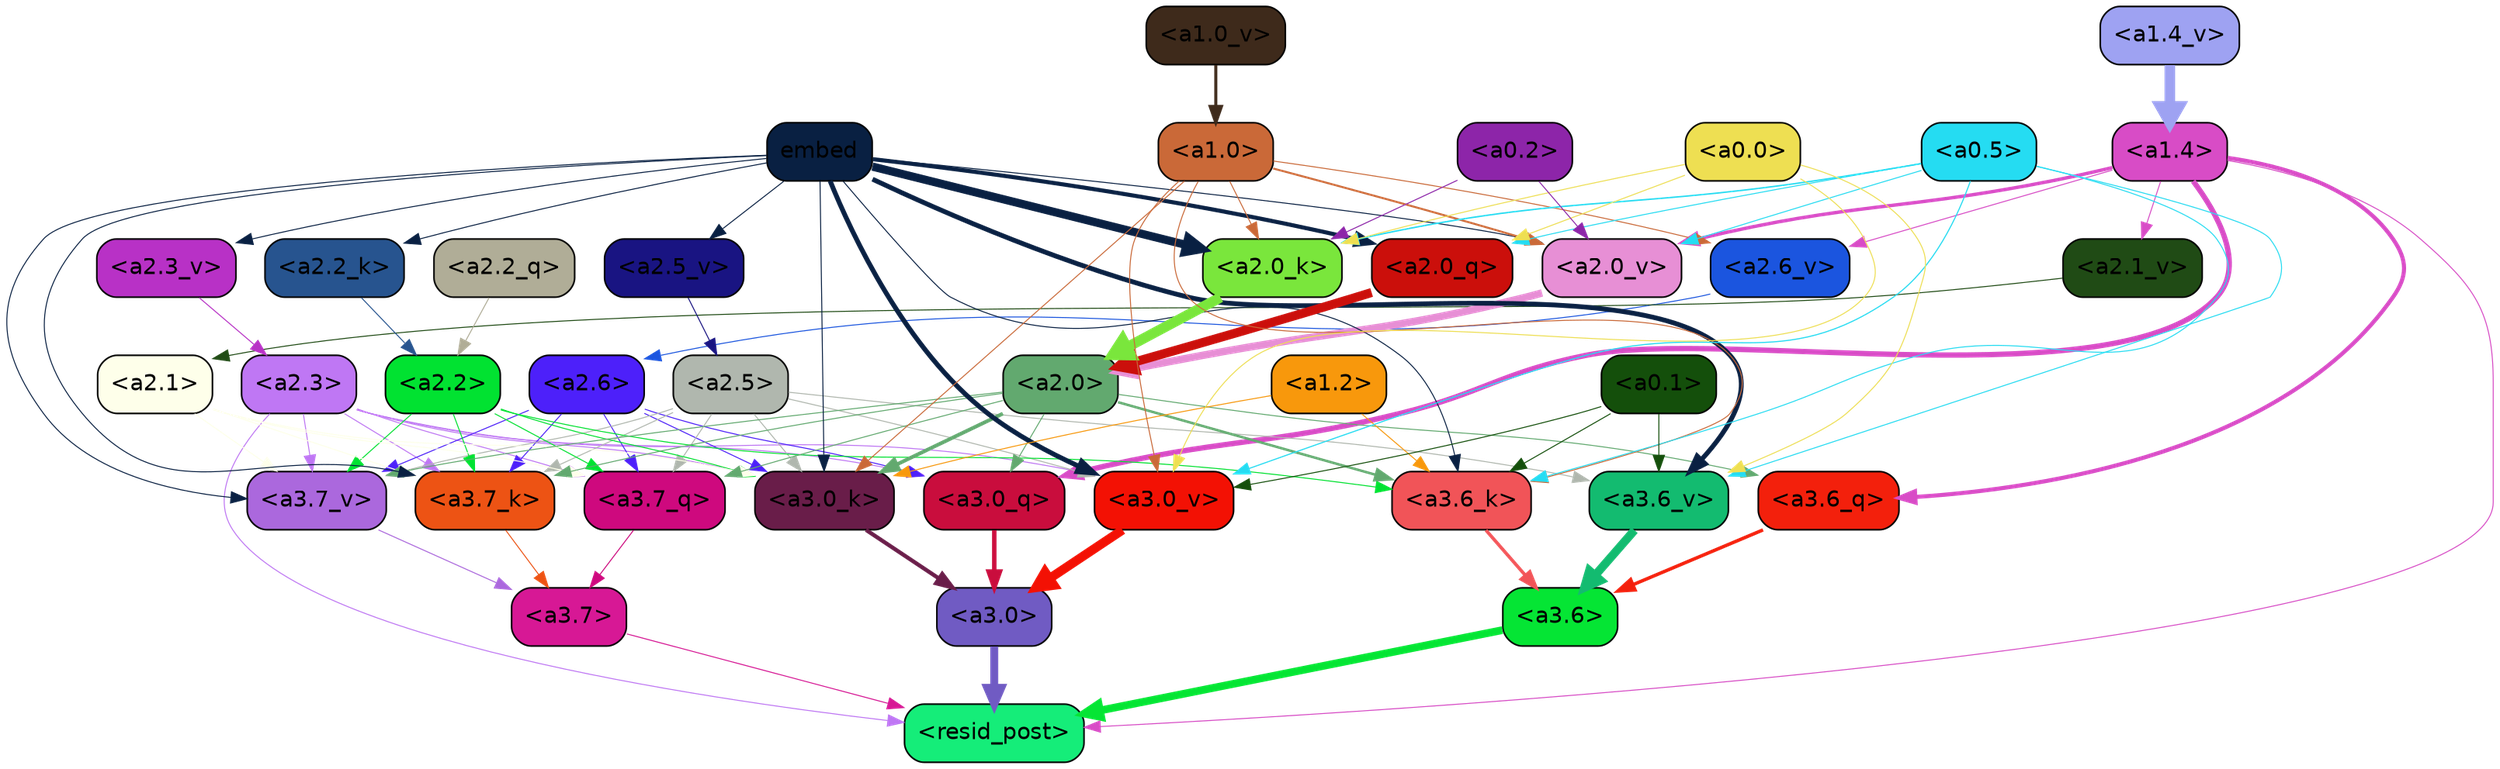strict digraph "" {
	graph [bgcolor=transparent,
		layout=dot,
		overlap=false,
		splines=true
	];
	"<a3.7>"	[color=black,
		fillcolor="#d71895",
		fontname=Helvetica,
		shape=box,
		style="filled, rounded"];
	"<resid_post>"	[color=black,
		fillcolor="#15ed79",
		fontname=Helvetica,
		shape=box,
		style="filled, rounded"];
	"<a3.7>" -> "<resid_post>"	[color="#d71895",
		penwidth=0.6];
	"<a3.6>"	[color=black,
		fillcolor="#05e534",
		fontname=Helvetica,
		shape=box,
		style="filled, rounded"];
	"<a3.6>" -> "<resid_post>"	[color="#05e534",
		penwidth=4.753257989883423];
	"<a3.0>"	[color=black,
		fillcolor="#705bc3",
		fontname=Helvetica,
		shape=box,
		style="filled, rounded"];
	"<a3.0>" -> "<resid_post>"	[color="#705bc3",
		penwidth=4.90053927898407];
	"<a2.3>"	[color=black,
		fillcolor="#bf77f4",
		fontname=Helvetica,
		shape=box,
		style="filled, rounded"];
	"<a2.3>" -> "<resid_post>"	[color="#bf77f4",
		penwidth=0.6];
	"<a3.7_q>"	[color=black,
		fillcolor="#ce097e",
		fontname=Helvetica,
		shape=box,
		style="filled, rounded"];
	"<a2.3>" -> "<a3.7_q>"	[color="#bf77f4",
		penwidth=0.6];
	"<a3.0_q>"	[color=black,
		fillcolor="#c90d3d",
		fontname=Helvetica,
		shape=box,
		style="filled, rounded"];
	"<a2.3>" -> "<a3.0_q>"	[color="#bf77f4",
		penwidth=0.6];
	"<a3.7_k>"	[color=black,
		fillcolor="#ed5314",
		fontname=Helvetica,
		shape=box,
		style="filled, rounded"];
	"<a2.3>" -> "<a3.7_k>"	[color="#bf77f4",
		penwidth=0.6];
	"<a3.0_k>"	[color=black,
		fillcolor="#691d49",
		fontname=Helvetica,
		shape=box,
		style="filled, rounded"];
	"<a2.3>" -> "<a3.0_k>"	[color="#bf77f4",
		penwidth=0.6];
	"<a3.7_v>"	[color=black,
		fillcolor="#ab68dd",
		fontname=Helvetica,
		shape=box,
		style="filled, rounded"];
	"<a2.3>" -> "<a3.7_v>"	[color="#bf77f4",
		penwidth=0.6];
	"<a3.0_v>"	[color=black,
		fillcolor="#f31104",
		fontname=Helvetica,
		shape=box,
		style="filled, rounded"];
	"<a2.3>" -> "<a3.0_v>"	[color="#bf77f4",
		penwidth=0.6];
	"<a1.4>"	[color=black,
		fillcolor="#d84cc6",
		fontname=Helvetica,
		shape=box,
		style="filled, rounded"];
	"<a1.4>" -> "<resid_post>"	[color="#d84cc6",
		penwidth=0.6];
	"<a3.6_q>"	[color=black,
		fillcolor="#f3200c",
		fontname=Helvetica,
		shape=box,
		style="filled, rounded"];
	"<a1.4>" -> "<a3.6_q>"	[color="#d84cc6",
		penwidth=2.5149343013763428];
	"<a1.4>" -> "<a3.0_q>"	[color="#d84cc6",
		penwidth=3.2760138511657715];
	"<a2.6_v>"	[color=black,
		fillcolor="#1b55df",
		fontname=Helvetica,
		shape=box,
		style="filled, rounded"];
	"<a1.4>" -> "<a2.6_v>"	[color="#d84cc6",
		penwidth=0.6];
	"<a2.1_v>"	[color=black,
		fillcolor="#204b15",
		fontname=Helvetica,
		shape=box,
		style="filled, rounded"];
	"<a1.4>" -> "<a2.1_v>"	[color="#d84cc6",
		penwidth=0.6];
	"<a2.0_v>"	[color=black,
		fillcolor="#e78fd5",
		fontname=Helvetica,
		shape=box,
		style="filled, rounded"];
	"<a1.4>" -> "<a2.0_v>"	[color="#d84cc6",
		penwidth=2.0870713144540787];
	"<a3.7_q>" -> "<a3.7>"	[color="#ce097e",
		penwidth=0.6];
	"<a3.6_q>" -> "<a3.6>"	[color="#f3200c",
		penwidth=2.091020345687866];
	"<a3.0_q>" -> "<a3.0>"	[color="#c90d3d",
		penwidth=2.7421876192092896];
	"<a3.7_k>" -> "<a3.7>"	[color="#ed5314",
		penwidth=0.6];
	"<a3.6_k>"	[color=black,
		fillcolor="#f15458",
		fontname=Helvetica,
		shape=box,
		style="filled, rounded"];
	"<a3.6_k>" -> "<a3.6>"	[color="#f15458",
		penwidth=2.048597991466522];
	"<a3.0_k>" -> "<a3.0>"	[color="#691d49",
		penwidth=2.476402521133423];
	"<a3.7_v>" -> "<a3.7>"	[color="#ab68dd",
		penwidth=0.6];
	"<a3.6_v>"	[color=black,
		fillcolor="#13bb70",
		fontname=Helvetica,
		shape=box,
		style="filled, rounded"];
	"<a3.6_v>" -> "<a3.6>"	[color="#13bb70",
		penwidth=5.2550448179244995];
	"<a3.0_v>" -> "<a3.0>"	[color="#f31104",
		penwidth=5.652270674705505];
	"<a2.6>"	[color=black,
		fillcolor="#4d20fa",
		fontname=Helvetica,
		shape=box,
		style="filled, rounded"];
	"<a2.6>" -> "<a3.7_q>"	[color="#4d20fa",
		penwidth=0.6];
	"<a2.6>" -> "<a3.0_q>"	[color="#4d20fa",
		penwidth=0.6];
	"<a2.6>" -> "<a3.7_k>"	[color="#4d20fa",
		penwidth=0.6];
	"<a2.6>" -> "<a3.0_k>"	[color="#4d20fa",
		penwidth=0.6];
	"<a2.6>" -> "<a3.7_v>"	[color="#4d20fa",
		penwidth=0.6];
	"<a2.5>"	[color=black,
		fillcolor="#b0b7ae",
		fontname=Helvetica,
		shape=box,
		style="filled, rounded"];
	"<a2.5>" -> "<a3.7_q>"	[color="#b0b7ae",
		penwidth=0.6];
	"<a2.5>" -> "<a3.7_k>"	[color="#b0b7ae",
		penwidth=0.6];
	"<a2.5>" -> "<a3.0_k>"	[color="#b0b7ae",
		penwidth=0.6];
	"<a2.5>" -> "<a3.7_v>"	[color="#b0b7ae",
		penwidth=0.6];
	"<a2.5>" -> "<a3.6_v>"	[color="#b0b7ae",
		penwidth=0.6];
	"<a2.5>" -> "<a3.0_v>"	[color="#b0b7ae",
		penwidth=0.6];
	"<a2.2>"	[color=black,
		fillcolor="#01e231",
		fontname=Helvetica,
		shape=box,
		style="filled, rounded"];
	"<a2.2>" -> "<a3.7_q>"	[color="#01e231",
		penwidth=0.6];
	"<a2.2>" -> "<a3.7_k>"	[color="#01e231",
		penwidth=0.6];
	"<a2.2>" -> "<a3.6_k>"	[color="#01e231",
		penwidth=0.6];
	"<a2.2>" -> "<a3.0_k>"	[color="#01e231",
		penwidth=0.6];
	"<a2.2>" -> "<a3.7_v>"	[color="#01e231",
		penwidth=0.6];
	"<a2.1>"	[color=black,
		fillcolor="#feffea",
		fontname=Helvetica,
		shape=box,
		style="filled, rounded"];
	"<a2.1>" -> "<a3.7_q>"	[color="#feffea",
		penwidth=0.6];
	"<a2.1>" -> "<a3.7_k>"	[color="#feffea",
		penwidth=0.6];
	"<a2.1>" -> "<a3.0_k>"	[color="#feffea",
		penwidth=0.6];
	"<a2.1>" -> "<a3.7_v>"	[color="#feffea",
		penwidth=0.6];
	"<a2.0>"	[color=black,
		fillcolor="#62a96f",
		fontname=Helvetica,
		shape=box,
		style="filled, rounded"];
	"<a2.0>" -> "<a3.7_q>"	[color="#62a96f",
		penwidth=0.6];
	"<a2.0>" -> "<a3.6_q>"	[color="#62a96f",
		penwidth=0.6];
	"<a2.0>" -> "<a3.0_q>"	[color="#62a96f",
		penwidth=0.6];
	"<a2.0>" -> "<a3.7_k>"	[color="#62a96f",
		penwidth=0.6];
	"<a2.0>" -> "<a3.6_k>"	[color="#62a96f",
		penwidth=1.5290023684501648];
	"<a2.0>" -> "<a3.0_k>"	[color="#62a96f",
		penwidth=2.2635570764541626];
	"<a2.0>" -> "<a3.7_v>"	[color="#62a96f",
		penwidth=0.6];
	embed	[color=black,
		fillcolor="#092042",
		fontname=Helvetica,
		shape=box,
		style="filled, rounded"];
	embed -> "<a3.7_k>"	[color="#092042",
		penwidth=0.6];
	embed -> "<a3.6_k>"	[color="#092042",
		penwidth=0.6];
	embed -> "<a3.0_k>"	[color="#092042",
		penwidth=0.6];
	embed -> "<a3.7_v>"	[color="#092042",
		penwidth=0.6];
	embed -> "<a3.6_v>"	[color="#092042",
		penwidth=2.9556376338005066];
	embed -> "<a3.0_v>"	[color="#092042",
		penwidth=2.972973108291626];
	"<a2.0_q>"	[color=black,
		fillcolor="#cb0f0b",
		fontname=Helvetica,
		shape=box,
		style="filled, rounded"];
	embed -> "<a2.0_q>"	[color="#092042",
		penwidth=2.522909115999937];
	"<a2.2_k>"	[color=black,
		fillcolor="#27548f",
		fontname=Helvetica,
		shape=box,
		style="filled, rounded"];
	embed -> "<a2.2_k>"	[color="#092042",
		penwidth=0.6];
	"<a2.0_k>"	[color=black,
		fillcolor="#7ae63c",
		fontname=Helvetica,
		shape=box,
		style="filled, rounded"];
	embed -> "<a2.0_k>"	[color="#092042",
		penwidth=5.094568967819214];
	"<a2.5_v>"	[color=black,
		fillcolor="#191482",
		fontname=Helvetica,
		shape=box,
		style="filled, rounded"];
	embed -> "<a2.5_v>"	[color="#092042",
		penwidth=0.6];
	"<a2.3_v>"	[color=black,
		fillcolor="#b831c6",
		fontname=Helvetica,
		shape=box,
		style="filled, rounded"];
	embed -> "<a2.3_v>"	[color="#092042",
		penwidth=0.6];
	embed -> "<a2.0_v>"	[color="#092042",
		penwidth=0.6];
	"<a1.2>"	[color=black,
		fillcolor="#f8980c",
		fontname=Helvetica,
		shape=box,
		style="filled, rounded"];
	"<a1.2>" -> "<a3.6_k>"	[color="#f8980c",
		penwidth=0.6];
	"<a1.2>" -> "<a3.0_k>"	[color="#f8980c",
		penwidth=0.6];
	"<a1.0>"	[color=black,
		fillcolor="#ca6938",
		fontname=Helvetica,
		shape=box,
		style="filled, rounded"];
	"<a1.0>" -> "<a3.6_k>"	[color="#ca6938",
		penwidth=0.6];
	"<a1.0>" -> "<a3.0_k>"	[color="#ca6938",
		penwidth=0.6];
	"<a1.0>" -> "<a3.0_v>"	[color="#ca6938",
		penwidth=0.6];
	"<a1.0>" -> "<a2.0_k>"	[color="#ca6938",
		penwidth=0.6];
	"<a1.0>" -> "<a2.6_v>"	[color="#ca6938",
		penwidth=0.6];
	"<a1.0>" -> "<a2.0_v>"	[color="#ca6938",
		penwidth=1.2152502536773682];
	"<a0.5>"	[color=black,
		fillcolor="#25dcf2",
		fontname=Helvetica,
		shape=box,
		style="filled, rounded"];
	"<a0.5>" -> "<a3.6_k>"	[color="#25dcf2",
		penwidth=0.6];
	"<a0.5>" -> "<a3.6_v>"	[color="#25dcf2",
		penwidth=0.6];
	"<a0.5>" -> "<a3.0_v>"	[color="#25dcf2",
		penwidth=0.6790935099124908];
	"<a0.5>" -> "<a2.0_q>"	[color="#25dcf2",
		penwidth=0.6];
	"<a0.5>" -> "<a2.0_k>"	[color="#25dcf2",
		penwidth=0.8835153579711914];
	"<a0.5>" -> "<a2.0_v>"	[color="#25dcf2",
		penwidth=0.6];
	"<a0.1>"	[color=black,
		fillcolor="#144f0b",
		fontname=Helvetica,
		shape=box,
		style="filled, rounded"];
	"<a0.1>" -> "<a3.6_k>"	[color="#144f0b",
		penwidth=0.6];
	"<a0.1>" -> "<a3.6_v>"	[color="#144f0b",
		penwidth=0.6];
	"<a0.1>" -> "<a3.0_v>"	[color="#144f0b",
		penwidth=0.6];
	"<a0.0>"	[color=black,
		fillcolor="#eedf52",
		fontname=Helvetica,
		shape=box,
		style="filled, rounded"];
	"<a0.0>" -> "<a3.6_v>"	[color="#eedf52",
		penwidth=0.6];
	"<a0.0>" -> "<a3.0_v>"	[color="#eedf52",
		penwidth=0.6];
	"<a0.0>" -> "<a2.0_q>"	[color="#eedf52",
		penwidth=0.6];
	"<a0.0>" -> "<a2.0_k>"	[color="#eedf52",
		penwidth=0.6];
	"<a2.2_q>"	[color=black,
		fillcolor="#b0ad97",
		fontname=Helvetica,
		shape=box,
		style="filled, rounded"];
	"<a2.2_q>" -> "<a2.2>"	[color="#b0ad97",
		penwidth=0.6];
	"<a2.0_q>" -> "<a2.0>"	[color="#cb0f0b",
		penwidth=5.557696580886841];
	"<a2.2_k>" -> "<a2.2>"	[color="#27548f",
		penwidth=0.6];
	"<a2.0_k>" -> "<a2.0>"	[color="#7ae63c",
		penwidth=6.320472955703735];
	"<a2.6_v>" -> "<a2.6>"	[color="#1b55df",
		penwidth=0.6];
	"<a2.5_v>" -> "<a2.5>"	[color="#191482",
		penwidth=0.6];
	"<a2.3_v>" -> "<a2.3>"	[color="#b831c6",
		penwidth=0.6];
	"<a2.1_v>" -> "<a2.1>"	[color="#204b15",
		penwidth=0.6];
	"<a2.0_v>" -> "<a2.0>"	[color="#e78fd5",
		penwidth=4.611755967140198];
	"<a0.2>"	[color=black,
		fillcolor="#8d25a9",
		fontname=Helvetica,
		shape=box,
		style="filled, rounded"];
	"<a0.2>" -> "<a2.0_k>"	[color="#8d25a9",
		penwidth=0.6];
	"<a0.2>" -> "<a2.0_v>"	[color="#8d25a9",
		penwidth=0.6];
	"<a1.4_v>"	[color=black,
		fillcolor="#9ea2f2",
		fontname=Helvetica,
		shape=box,
		style="filled, rounded"];
	"<a1.4_v>" -> "<a1.4>"	[color="#9ea2f2",
		penwidth=6.5241758823394775];
	"<a1.0_v>"	[color=black,
		fillcolor="#3e2a1b",
		fontname=Helvetica,
		shape=box,
		style="filled, rounded"];
	"<a1.0_v>" -> "<a1.0>"	[color="#3e2a1b",
		penwidth=1.8809151649475098];
}
